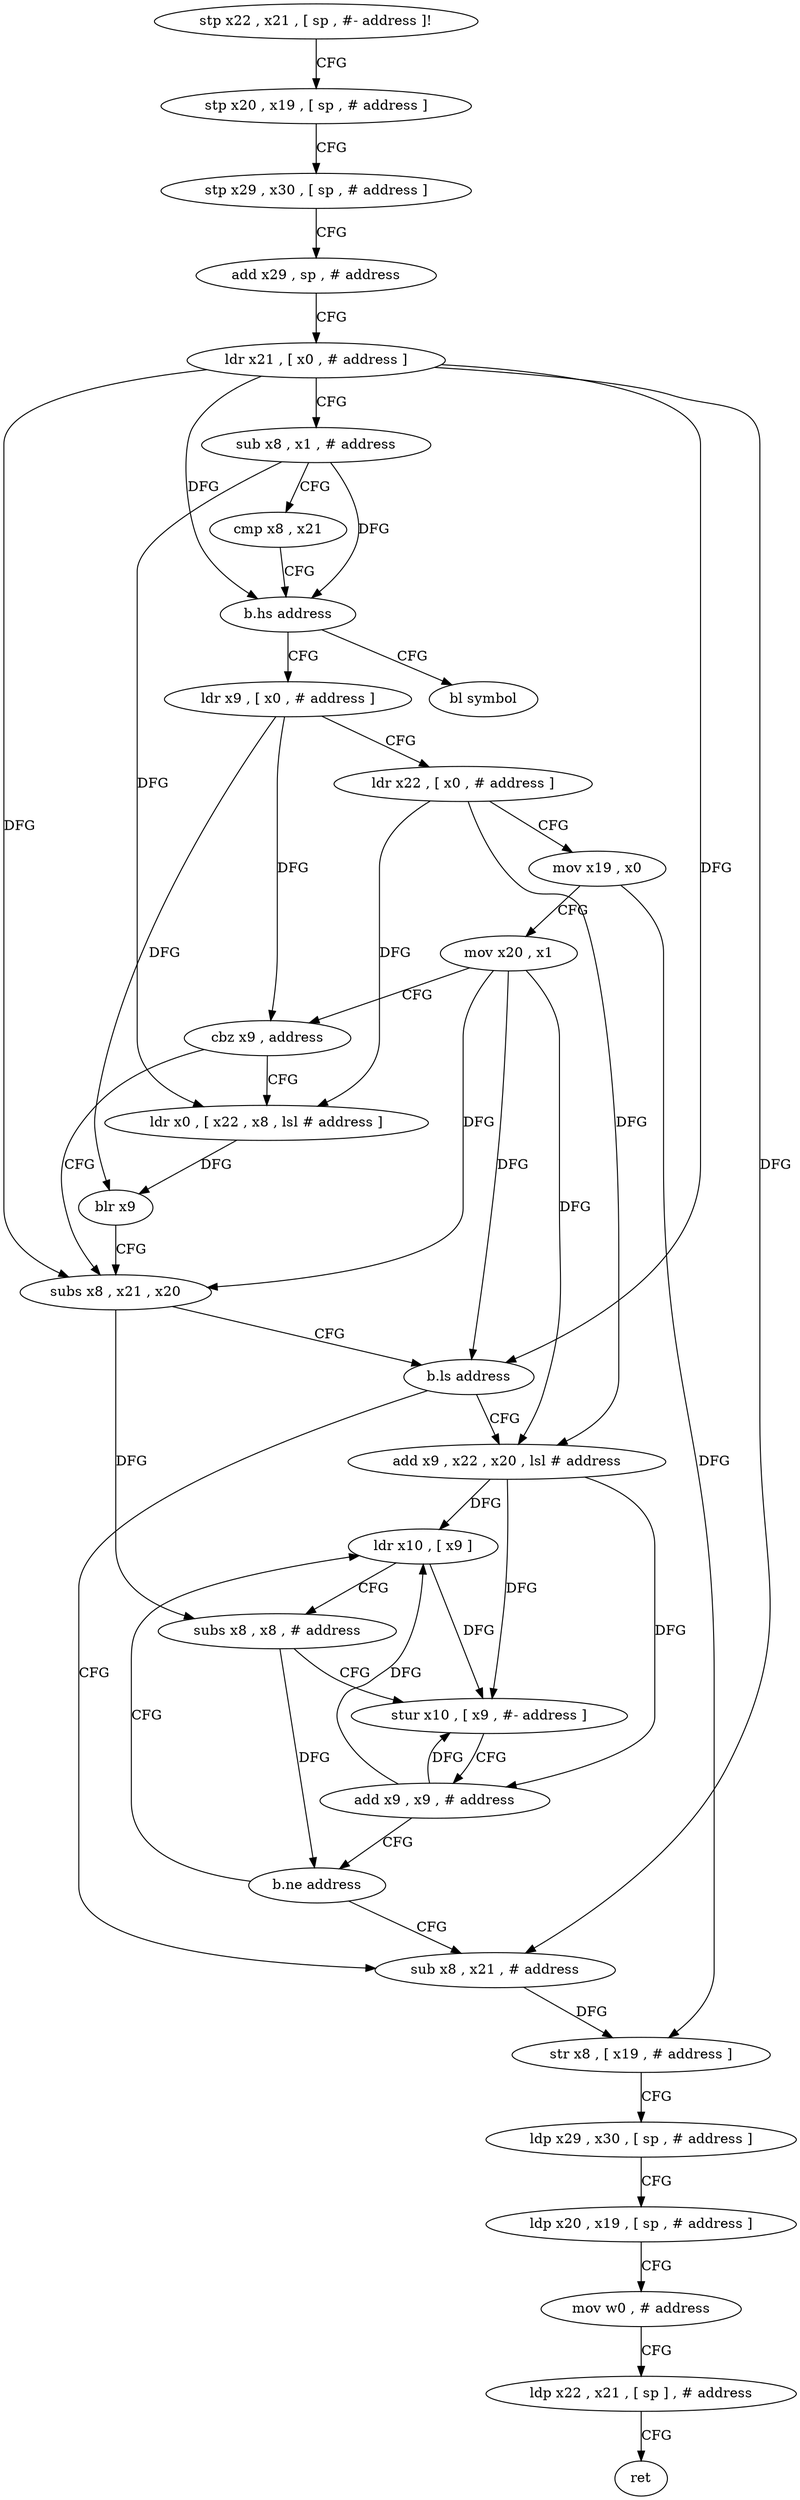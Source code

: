 digraph "func" {
"140100" [label = "stp x22 , x21 , [ sp , #- address ]!" ]
"140104" [label = "stp x20 , x19 , [ sp , # address ]" ]
"140108" [label = "stp x29 , x30 , [ sp , # address ]" ]
"140112" [label = "add x29 , sp , # address" ]
"140116" [label = "ldr x21 , [ x0 , # address ]" ]
"140120" [label = "sub x8 , x1 , # address" ]
"140124" [label = "cmp x8 , x21" ]
"140128" [label = "b.hs address" ]
"140220" [label = "bl symbol" ]
"140132" [label = "ldr x9 , [ x0 , # address ]" ]
"140136" [label = "ldr x22 , [ x0 , # address ]" ]
"140140" [label = "mov x19 , x0" ]
"140144" [label = "mov x20 , x1" ]
"140148" [label = "cbz x9 , address" ]
"140160" [label = "subs x8 , x21 , x20" ]
"140152" [label = "ldr x0 , [ x22 , x8 , lsl # address ]" ]
"140164" [label = "b.ls address" ]
"140192" [label = "sub x8 , x21 , # address" ]
"140168" [label = "add x9 , x22 , x20 , lsl # address" ]
"140156" [label = "blr x9" ]
"140196" [label = "str x8 , [ x19 , # address ]" ]
"140200" [label = "ldp x29 , x30 , [ sp , # address ]" ]
"140204" [label = "ldp x20 , x19 , [ sp , # address ]" ]
"140208" [label = "mov w0 , # address" ]
"140212" [label = "ldp x22 , x21 , [ sp ] , # address" ]
"140216" [label = "ret" ]
"140172" [label = "ldr x10 , [ x9 ]" ]
"140176" [label = "subs x8 , x8 , # address" ]
"140180" [label = "stur x10 , [ x9 , #- address ]" ]
"140184" [label = "add x9 , x9 , # address" ]
"140188" [label = "b.ne address" ]
"140100" -> "140104" [ label = "CFG" ]
"140104" -> "140108" [ label = "CFG" ]
"140108" -> "140112" [ label = "CFG" ]
"140112" -> "140116" [ label = "CFG" ]
"140116" -> "140120" [ label = "CFG" ]
"140116" -> "140128" [ label = "DFG" ]
"140116" -> "140160" [ label = "DFG" ]
"140116" -> "140164" [ label = "DFG" ]
"140116" -> "140192" [ label = "DFG" ]
"140120" -> "140124" [ label = "CFG" ]
"140120" -> "140128" [ label = "DFG" ]
"140120" -> "140152" [ label = "DFG" ]
"140124" -> "140128" [ label = "CFG" ]
"140128" -> "140220" [ label = "CFG" ]
"140128" -> "140132" [ label = "CFG" ]
"140132" -> "140136" [ label = "CFG" ]
"140132" -> "140148" [ label = "DFG" ]
"140132" -> "140156" [ label = "DFG" ]
"140136" -> "140140" [ label = "CFG" ]
"140136" -> "140152" [ label = "DFG" ]
"140136" -> "140168" [ label = "DFG" ]
"140140" -> "140144" [ label = "CFG" ]
"140140" -> "140196" [ label = "DFG" ]
"140144" -> "140148" [ label = "CFG" ]
"140144" -> "140160" [ label = "DFG" ]
"140144" -> "140164" [ label = "DFG" ]
"140144" -> "140168" [ label = "DFG" ]
"140148" -> "140160" [ label = "CFG" ]
"140148" -> "140152" [ label = "CFG" ]
"140160" -> "140164" [ label = "CFG" ]
"140160" -> "140176" [ label = "DFG" ]
"140152" -> "140156" [ label = "DFG" ]
"140164" -> "140192" [ label = "CFG" ]
"140164" -> "140168" [ label = "CFG" ]
"140192" -> "140196" [ label = "DFG" ]
"140168" -> "140172" [ label = "DFG" ]
"140168" -> "140180" [ label = "DFG" ]
"140168" -> "140184" [ label = "DFG" ]
"140156" -> "140160" [ label = "CFG" ]
"140196" -> "140200" [ label = "CFG" ]
"140200" -> "140204" [ label = "CFG" ]
"140204" -> "140208" [ label = "CFG" ]
"140208" -> "140212" [ label = "CFG" ]
"140212" -> "140216" [ label = "CFG" ]
"140172" -> "140176" [ label = "CFG" ]
"140172" -> "140180" [ label = "DFG" ]
"140176" -> "140180" [ label = "CFG" ]
"140176" -> "140188" [ label = "DFG" ]
"140180" -> "140184" [ label = "CFG" ]
"140184" -> "140188" [ label = "CFG" ]
"140184" -> "140172" [ label = "DFG" ]
"140184" -> "140180" [ label = "DFG" ]
"140188" -> "140172" [ label = "CFG" ]
"140188" -> "140192" [ label = "CFG" ]
}
